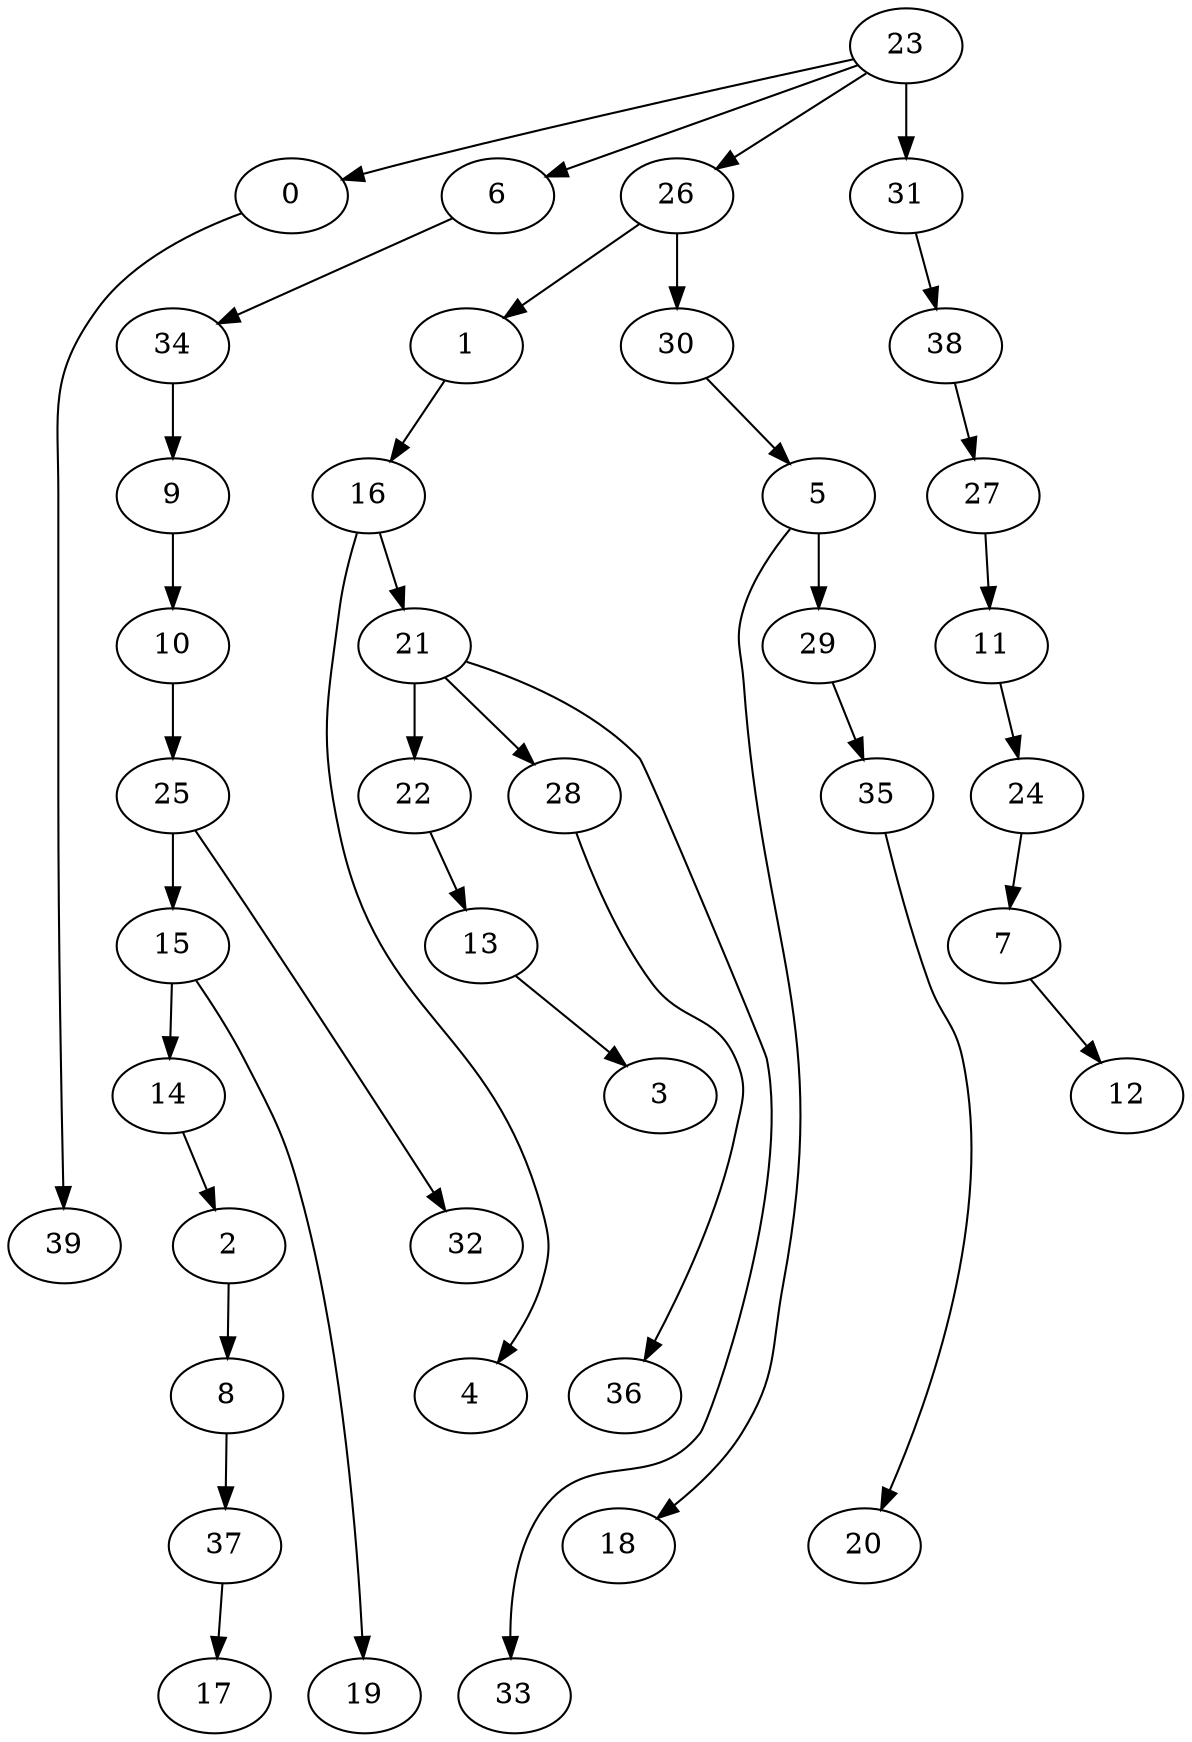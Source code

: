 digraph G {
    0;
    39;
    1;
    16;
    4;
    21;
    2;
    8;
    37;
    5;
    18;
    29;
    35;
    6;
    34;
    9;
    7;
    12;
    17;
    10;
    25;
    15;
    32;
    11;
    24;
    13;
    3;
    14;
    19;
    22;
    28;
    33;
    36;
    23;
    26;
    31;
    30;
    38;
    27;
    20;
    0 -> 39 [weight=0];
    1 -> 16 [weight=0];
    16 -> 4 [weight=0];
    16 -> 21 [weight=0];
    21 -> 22 [weight=1];
    21 -> 28 [weight=0];
    21 -> 33 [weight=0];
    2 -> 8 [weight=0];
    8 -> 37 [weight=0];
    37 -> 17 [weight=0];
    5 -> 18 [weight=0];
    5 -> 29 [weight=1];
    29 -> 35 [weight=0];
    35 -> 20 [weight=0];
    6 -> 34 [weight=0];
    34 -> 9 [weight=0];
    9 -> 10 [weight=0];
    7 -> 12 [weight=0];
    10 -> 25 [weight=0];
    25 -> 15 [weight=0];
    25 -> 32 [weight=0];
    15 -> 14 [weight=0];
    15 -> 19 [weight=0];
    11 -> 24 [weight=0];
    24 -> 7 [weight=0];
    13 -> 3 [weight=0];
    14 -> 2 [weight=0];
    22 -> 13 [weight=0];
    28 -> 36 [weight=0];
    23 -> 0 [weight=0];
    23 -> 6 [weight=0];
    23 -> 26 [weight=0];
    23 -> 31 [weight=2];
    26 -> 1 [weight=0];
    26 -> 30 [weight=1];
    31 -> 38 [weight=0];
    30 -> 5 [weight=0];
    38 -> 27 [weight=0];
    27 -> 11 [weight=0];
}
